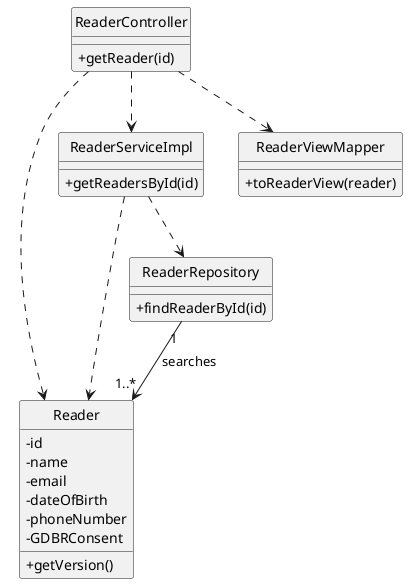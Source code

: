 @startuml
'https://plantuml.com/class-diagram

hide circle
skinparam classAttributeIconSize 0

class Reader{
    - id
    - name
    - email
    - dateOfBirth
    - phoneNumber
    - GDBRConsent
    + getVersion()
}

class ReaderController
{
    + getReader(id)
}
class ReaderServiceImpl
{
    + getReadersById(id)
}
class ReaderViewMapper
{
    + toReaderView(reader)
}

class ReaderRepository
{
    + findReaderById(id)
}


ReaderController ..> ReaderServiceImpl
ReaderServiceImpl ..> ReaderRepository
ReaderController ..> ReaderViewMapper
ReaderController ..> Reader
ReaderServiceImpl ..> Reader
ReaderRepository "1" --> "1..*" Reader: searches

@enduml
